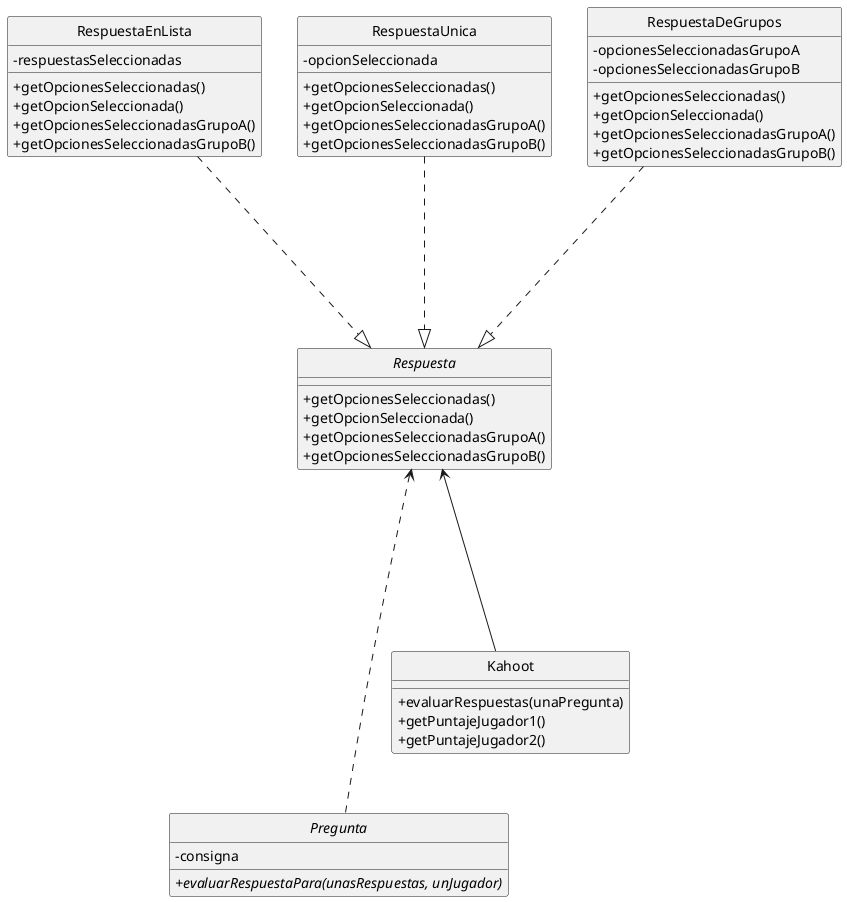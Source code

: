 @startuml

skinparam classAttributeIconSize 0
skinparam shadowing false
hide circle

Interface Respuesta {
    +getOpcionesSeleccionadas()
    +getOpcionSeleccionada()
    +getOpcionesSeleccionadasGrupoA()
    +getOpcionesSeleccionadasGrupoB()
}

class RespuestaEnLista{
    -respuestasSeleccionadas
    +getOpcionesSeleccionadas()
    +getOpcionSeleccionada()
    +getOpcionesSeleccionadasGrupoA()
    +getOpcionesSeleccionadasGrupoB()
}

class RespuestaUnica{
    -opcionSeleccionada
    +getOpcionesSeleccionadas()
    +getOpcionSeleccionada()
    +getOpcionesSeleccionadasGrupoA()
    +getOpcionesSeleccionadasGrupoB()
}

class RespuestaDeGrupos{
    -opcionesSeleccionadasGrupoA
    -opcionesSeleccionadasGrupoB
    +getOpcionesSeleccionadas()
    +getOpcionSeleccionada()
    +getOpcionesSeleccionadasGrupoA()
    +getOpcionesSeleccionadasGrupoB()
}

abstract class Pregunta {
    -consigna
    {abstract}+evaluarRespuestaPara(unasRespuestas, unJugador)
}

class Kahoot {
    +evaluarRespuestas(unaPregunta)
    +getPuntajeJugador1()
    +getPuntajeJugador2()
}

RespuestaDeGrupos .---|> Respuesta
RespuestaEnLista .---|> Respuesta
RespuestaUnica .---|> Respuesta

Respuesta <---- Kahoot

Respuesta <----. Pregunta



@enduml